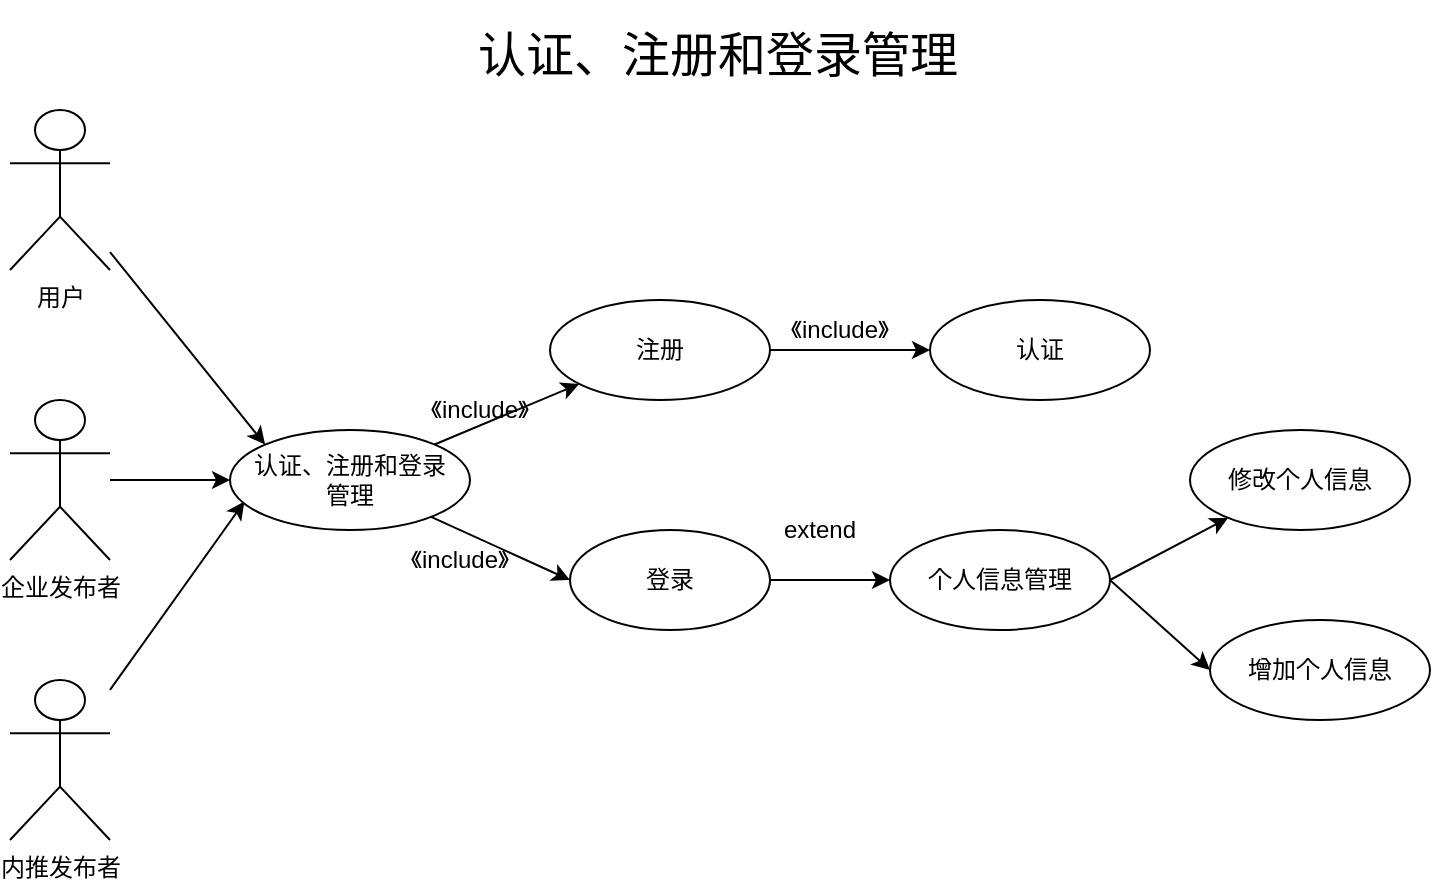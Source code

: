 <mxfile version="14.5.8" type="github">
  <diagram id="pRIWyYGLD-sRlAwK4k3y" name="第 1 页">
    <mxGraphModel dx="1278" dy="492" grid="1" gridSize="10" guides="1" tooltips="1" connect="1" arrows="1" fold="1" page="1" pageScale="1" pageWidth="827" pageHeight="1169" math="0" shadow="0">
      <root>
        <mxCell id="0" />
        <mxCell id="1" parent="0" />
        <mxCell id="3B-5U0VQ2ttGNTMbg6fU-1" style="edgeStyle=none;rounded=0;orthogonalLoop=1;jettySize=auto;html=1;entryX=0;entryY=0;entryDx=0;entryDy=0;" edge="1" parent="1" source="3B-5U0VQ2ttGNTMbg6fU-2" target="3B-5U0VQ2ttGNTMbg6fU-7">
          <mxGeometry relative="1" as="geometry" />
        </mxCell>
        <mxCell id="3B-5U0VQ2ttGNTMbg6fU-2" value="用户" style="shape=umlActor;verticalLabelPosition=bottom;verticalAlign=top;html=1;" vertex="1" parent="1">
          <mxGeometry x="60" y="405" width="50" height="80" as="geometry" />
        </mxCell>
        <mxCell id="3B-5U0VQ2ttGNTMbg6fU-3" value="企业发布者" style="shape=umlActor;verticalLabelPosition=bottom;verticalAlign=top;html=1;" vertex="1" parent="1">
          <mxGeometry x="60" y="550" width="50" height="80" as="geometry" />
        </mxCell>
        <mxCell id="3B-5U0VQ2ttGNTMbg6fU-19" style="rounded=0;orthogonalLoop=1;jettySize=auto;html=1;entryX=0.06;entryY=0.716;entryDx=0;entryDy=0;entryPerimeter=0;" edge="1" parent="1" source="3B-5U0VQ2ttGNTMbg6fU-4" target="3B-5U0VQ2ttGNTMbg6fU-7">
          <mxGeometry relative="1" as="geometry" />
        </mxCell>
        <mxCell id="3B-5U0VQ2ttGNTMbg6fU-4" value="内推发布者" style="shape=umlActor;verticalLabelPosition=bottom;verticalAlign=top;html=1;" vertex="1" parent="1">
          <mxGeometry x="60" y="690" width="50" height="80" as="geometry" />
        </mxCell>
        <mxCell id="3B-5U0VQ2ttGNTMbg6fU-14" value="" style="rounded=0;orthogonalLoop=1;jettySize=auto;html=1;" edge="1" parent="1" source="3B-5U0VQ2ttGNTMbg6fU-7" target="3B-5U0VQ2ttGNTMbg6fU-13">
          <mxGeometry relative="1" as="geometry" />
        </mxCell>
        <mxCell id="3B-5U0VQ2ttGNTMbg6fU-25" style="edgeStyle=none;rounded=0;orthogonalLoop=1;jettySize=auto;html=1;entryX=0;entryY=0.5;entryDx=0;entryDy=0;" edge="1" parent="1" source="3B-5U0VQ2ttGNTMbg6fU-7" target="3B-5U0VQ2ttGNTMbg6fU-15">
          <mxGeometry relative="1" as="geometry" />
        </mxCell>
        <mxCell id="3B-5U0VQ2ttGNTMbg6fU-7" value="认证、注册和登录&lt;br&gt;管理" style="ellipse;whiteSpace=wrap;html=1;" vertex="1" parent="1">
          <mxGeometry x="170" y="565" width="120" height="50" as="geometry" />
        </mxCell>
        <mxCell id="3B-5U0VQ2ttGNTMbg6fU-8" style="edgeStyle=none;rounded=0;orthogonalLoop=1;jettySize=auto;html=1;entryX=0;entryY=0.5;entryDx=0;entryDy=0;" edge="1" parent="1" source="3B-5U0VQ2ttGNTMbg6fU-3" target="3B-5U0VQ2ttGNTMbg6fU-7">
          <mxGeometry x="54" y="155" as="geometry" />
        </mxCell>
        <mxCell id="3B-5U0VQ2ttGNTMbg6fU-27" value="" style="edgeStyle=none;rounded=0;orthogonalLoop=1;jettySize=auto;html=1;" edge="1" parent="1" source="3B-5U0VQ2ttGNTMbg6fU-13" target="3B-5U0VQ2ttGNTMbg6fU-26">
          <mxGeometry relative="1" as="geometry" />
        </mxCell>
        <mxCell id="3B-5U0VQ2ttGNTMbg6fU-13" value="注册" style="ellipse;whiteSpace=wrap;html=1;" vertex="1" parent="1">
          <mxGeometry x="330" y="500" width="110" height="50" as="geometry" />
        </mxCell>
        <mxCell id="3B-5U0VQ2ttGNTMbg6fU-18" value="" style="edgeStyle=orthogonalEdgeStyle;rounded=0;orthogonalLoop=1;jettySize=auto;html=1;" edge="1" parent="1" source="3B-5U0VQ2ttGNTMbg6fU-15" target="3B-5U0VQ2ttGNTMbg6fU-17">
          <mxGeometry relative="1" as="geometry" />
        </mxCell>
        <mxCell id="3B-5U0VQ2ttGNTMbg6fU-15" value="登录" style="ellipse;whiteSpace=wrap;html=1;" vertex="1" parent="1">
          <mxGeometry x="340" y="615" width="100" height="50" as="geometry" />
        </mxCell>
        <mxCell id="3B-5U0VQ2ttGNTMbg6fU-33" style="edgeStyle=none;rounded=0;orthogonalLoop=1;jettySize=auto;html=1;entryX=0;entryY=0.5;entryDx=0;entryDy=0;exitX=1;exitY=0.5;exitDx=0;exitDy=0;" edge="1" parent="1" source="3B-5U0VQ2ttGNTMbg6fU-17" target="3B-5U0VQ2ttGNTMbg6fU-32">
          <mxGeometry relative="1" as="geometry" />
        </mxCell>
        <mxCell id="3B-5U0VQ2ttGNTMbg6fU-17" value="个人信息管理" style="ellipse;whiteSpace=wrap;html=1;" vertex="1" parent="1">
          <mxGeometry x="500" y="615" width="110" height="50" as="geometry" />
        </mxCell>
        <mxCell id="3B-5U0VQ2ttGNTMbg6fU-20" value="《include》" style="text;html=1;strokeColor=none;fillColor=none;align=center;verticalAlign=middle;whiteSpace=wrap;rounded=0;" vertex="1" parent="1">
          <mxGeometry x="250" y="615" width="70" height="30" as="geometry" />
        </mxCell>
        <mxCell id="3B-5U0VQ2ttGNTMbg6fU-21" value="《include》" style="text;html=1;strokeColor=none;fillColor=none;align=center;verticalAlign=middle;whiteSpace=wrap;rounded=0;" vertex="1" parent="1">
          <mxGeometry x="260" y="540" width="70" height="30" as="geometry" />
        </mxCell>
        <mxCell id="3B-5U0VQ2ttGNTMbg6fU-22" value="extend" style="text;html=1;strokeColor=none;fillColor=none;align=center;verticalAlign=middle;whiteSpace=wrap;rounded=0;" vertex="1" parent="1">
          <mxGeometry x="430" y="600" width="70" height="30" as="geometry" />
        </mxCell>
        <mxCell id="3B-5U0VQ2ttGNTMbg6fU-31" value="" style="edgeStyle=none;rounded=0;orthogonalLoop=1;jettySize=auto;html=1;exitX=1;exitY=0.5;exitDx=0;exitDy=0;" edge="1" parent="1" source="3B-5U0VQ2ttGNTMbg6fU-17" target="3B-5U0VQ2ttGNTMbg6fU-30">
          <mxGeometry relative="1" as="geometry">
            <mxPoint x="740.584" y="620.937" as="sourcePoint" />
          </mxGeometry>
        </mxCell>
        <mxCell id="3B-5U0VQ2ttGNTMbg6fU-26" value="认证" style="ellipse;whiteSpace=wrap;html=1;" vertex="1" parent="1">
          <mxGeometry x="520" y="500" width="110" height="50" as="geometry" />
        </mxCell>
        <mxCell id="3B-5U0VQ2ttGNTMbg6fU-28" value="《include》" style="text;html=1;strokeColor=none;fillColor=none;align=center;verticalAlign=middle;whiteSpace=wrap;rounded=0;" vertex="1" parent="1">
          <mxGeometry x="440" y="500" width="70" height="30" as="geometry" />
        </mxCell>
        <mxCell id="3B-5U0VQ2ttGNTMbg6fU-30" value="修改个人信息" style="ellipse;whiteSpace=wrap;html=1;" vertex="1" parent="1">
          <mxGeometry x="650" y="565" width="110" height="50" as="geometry" />
        </mxCell>
        <mxCell id="3B-5U0VQ2ttGNTMbg6fU-32" value="增加个人信息" style="ellipse;whiteSpace=wrap;html=1;" vertex="1" parent="1">
          <mxGeometry x="660" y="660" width="110" height="50" as="geometry" />
        </mxCell>
        <mxCell id="3B-5U0VQ2ttGNTMbg6fU-34" value="&lt;font style=&quot;font-size: 24px&quot;&gt;认证、注册和登录管理&lt;/font&gt;" style="text;html=1;strokeColor=none;fillColor=none;align=center;verticalAlign=middle;whiteSpace=wrap;rounded=0;" vertex="1" parent="1">
          <mxGeometry x="279" y="350" width="270" height="55" as="geometry" />
        </mxCell>
      </root>
    </mxGraphModel>
  </diagram>
</mxfile>
